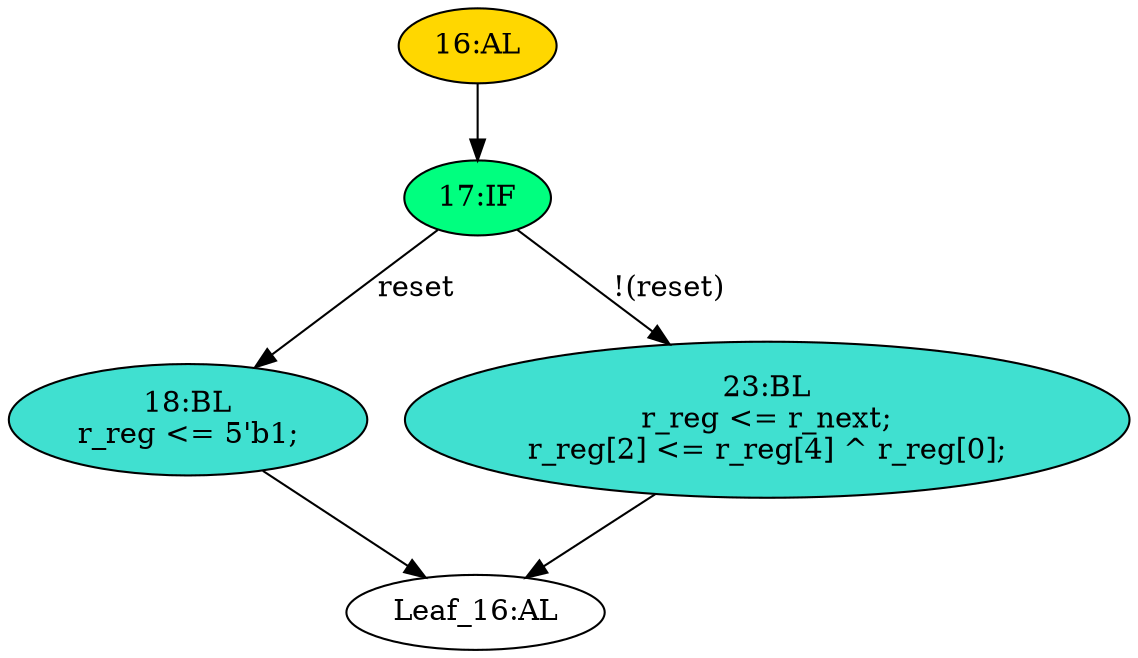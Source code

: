 strict digraph "" {
	node [label="\N"];
	"18:BL"	[ast="<pyverilog.vparser.ast.Block object at 0x7faa2fbd8e10>",
		fillcolor=turquoise,
		label="18:BL
r_reg <= 5'b1;",
		statements="[<pyverilog.vparser.ast.NonblockingSubstitution object at 0x7faa2fbd8310>]",
		style=filled,
		typ=Block];
	"Leaf_16:AL"	[def_var="['r_reg']",
		label="Leaf_16:AL"];
	"18:BL" -> "Leaf_16:AL"	[cond="[]",
		lineno=None];
	"17:IF"	[ast="<pyverilog.vparser.ast.IfStatement object at 0x7faa2fbd8e50>",
		fillcolor=springgreen,
		label="17:IF",
		statements="[]",
		style=filled,
		typ=IfStatement];
	"17:IF" -> "18:BL"	[cond="['reset']",
		label=reset,
		lineno=17];
	"23:BL"	[ast="<pyverilog.vparser.ast.Block object at 0x7faa2fbd8ed0>",
		fillcolor=turquoise,
		label="23:BL
r_reg <= r_next;
r_reg[2] <= r_reg[4] ^ r_reg[0];",
		statements="[<pyverilog.vparser.ast.NonblockingSubstitution object at 0x7faa2fbd8f10>, <pyverilog.vparser.ast.NonblockingSubstitution object \
at 0x7faa2fbc0090>]",
		style=filled,
		typ=Block];
	"17:IF" -> "23:BL"	[cond="['reset']",
		label="!(reset)",
		lineno=17];
	"16:AL"	[ast="<pyverilog.vparser.ast.Always object at 0x7faa30318dd0>",
		clk_sens=True,
		fillcolor=gold,
		label="16:AL",
		sens="['clk', 'reset']",
		statements="[]",
		style=filled,
		typ=Always,
		use_var="['reset', 'r_reg', 'r_next']"];
	"16:AL" -> "17:IF"	[cond="[]",
		lineno=None];
	"23:BL" -> "Leaf_16:AL"	[cond="[]",
		lineno=None];
}
